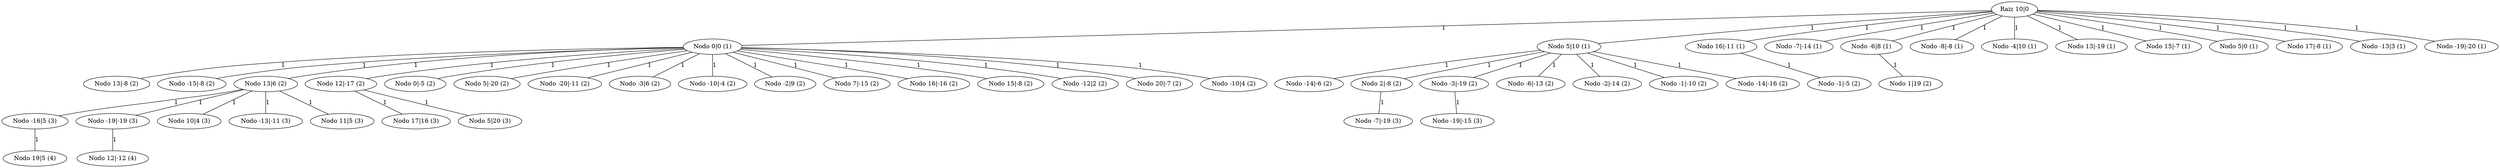 graph DorogovtsevMendes_50_10 {
    "10|0" [label="Raiz 10|0"];
    "0|0" [label="Nodo 0|0 (1)"];
    "5|10" [label="Nodo 5|10 (1)"];
    "16|-11" [label="Nodo 16|-11 (1)"];
    "-7|-14" [label="Nodo -7|-14 (1)"];
    "-6|8" [label="Nodo -6|8 (1)"];
    "-8|-8" [label="Nodo -8|-8 (1)"];
    "-4|10" [label="Nodo -4|10 (1)"];
    "13|-19" [label="Nodo 13|-19 (1)"];
    "15|-7" [label="Nodo 15|-7 (1)"];
    "5|0" [label="Nodo 5|0 (1)"];
    "17|-8" [label="Nodo 17|-8 (1)"];
    "-13|3" [label="Nodo -13|3 (1)"];
    "-19|-20" [label="Nodo -19|-20 (1)"];
    "13|-8" [label="Nodo 13|-8 (2)"];
    "-15|-8" [label="Nodo -15|-8 (2)"];
    "13|6" [label="Nodo 13|6 (2)"];
    "12|-17" [label="Nodo 12|-17 (2)"];
    "0|-5" [label="Nodo 0|-5 (2)"];
    "5|-20" [label="Nodo 5|-20 (2)"];
    "-20|-11" [label="Nodo -20|-11 (2)"];
    "-3|6" [label="Nodo -3|6 (2)"];
    "-10|-4" [label="Nodo -10|-4 (2)"];
    "-2|9" [label="Nodo -2|9 (2)"];
    "7|-15" [label="Nodo 7|-15 (2)"];
    "16|-16" [label="Nodo 16|-16 (2)"];
    "15|-8" [label="Nodo 15|-8 (2)"];
    "-12|2" [label="Nodo -12|2 (2)"];
    "20|-7" [label="Nodo 20|-7 (2)"];
    "-10|4" [label="Nodo -10|4 (2)"];
    "-14|-6" [label="Nodo -14|-6 (2)"];
    "2|-8" [label="Nodo 2|-8 (2)"];
    "-3|-19" [label="Nodo -3|-19 (2)"];
    "-6|-13" [label="Nodo -6|-13 (2)"];
    "-2|-14" [label="Nodo -2|-14 (2)"];
    "-1|-10" [label="Nodo -1|-10 (2)"];
    "-14|-16" [label="Nodo -14|-16 (2)"];
    "-1|-5" [label="Nodo -1|-5 (2)"];
    "1|19" [label="Nodo 1|19 (2)"];
    "-16|5" [label="Nodo -16|5 (3)"];
    "-19|-19" [label="Nodo -19|-19 (3)"];
    "10|4" [label="Nodo 10|4 (3)"];
    "-13|-11" [label="Nodo -13|-11 (3)"];
    "11|5" [label="Nodo 11|5 (3)"];
    "17|16" [label="Nodo 17|16 (3)"];
    "5|20" [label="Nodo 5|20 (3)"];
    "-7|-19" [label="Nodo -7|-19 (3)"];
    "-19|-15" [label="Nodo -19|-15 (3)"];
    "19|5" [label="Nodo 19|5 (4)"];
    "12|-12" [label="Nodo 12|-12 (4)"];
    "10|0" -- "0|0" [label="1"];
    "10|0" -- "5|10" [label="1"];
    "10|0" -- "16|-11" [label="1"];
    "10|0" -- "-7|-14" [label="1"];
    "10|0" -- "-6|8" [label="1"];
    "10|0" -- "-8|-8" [label="1"];
    "10|0" -- "-4|10" [label="1"];
    "10|0" -- "13|-19" [label="1"];
    "10|0" -- "15|-7" [label="1"];
    "10|0" -- "5|0" [label="1"];
    "10|0" -- "17|-8" [label="1"];
    "10|0" -- "-13|3" [label="1"];
    "10|0" -- "-19|-20" [label="1"];
    "0|0" -- "13|-8" [label="1"];
    "0|0" -- "-15|-8" [label="1"];
    "0|0" -- "13|6" [label="1"];
    "0|0" -- "12|-17" [label="1"];
    "0|0" -- "0|-5" [label="1"];
    "0|0" -- "5|-20" [label="1"];
    "0|0" -- "-20|-11" [label="1"];
    "0|0" -- "-3|6" [label="1"];
    "0|0" -- "-10|-4" [label="1"];
    "0|0" -- "-2|9" [label="1"];
    "0|0" -- "7|-15" [label="1"];
    "0|0" -- "16|-16" [label="1"];
    "0|0" -- "15|-8" [label="1"];
    "0|0" -- "-12|2" [label="1"];
    "0|0" -- "20|-7" [label="1"];
    "0|0" -- "-10|4" [label="1"];
    "5|10" -- "-14|-6" [label="1"];
    "5|10" -- "2|-8" [label="1"];
    "5|10" -- "-3|-19" [label="1"];
    "5|10" -- "-6|-13" [label="1"];
    "5|10" -- "-2|-14" [label="1"];
    "5|10" -- "-1|-10" [label="1"];
    "5|10" -- "-14|-16" [label="1"];
    "16|-11" -- "-1|-5" [label="1"];
    "-6|8" -- "1|19" [label="1"];
    "13|6" -- "-16|5" [label="1"];
    "13|6" -- "-19|-19" [label="1"];
    "13|6" -- "10|4" [label="1"];
    "13|6" -- "-13|-11" [label="1"];
    "13|6" -- "11|5" [label="1"];
    "12|-17" -- "17|16" [label="1"];
    "12|-17" -- "5|20" [label="1"];
    "2|-8" -- "-7|-19" [label="1"];
    "-3|-19" -- "-19|-15" [label="1"];
    "-16|5" -- "19|5" [label="1"];
    "-19|-19" -- "12|-12" [label="1"];
}
